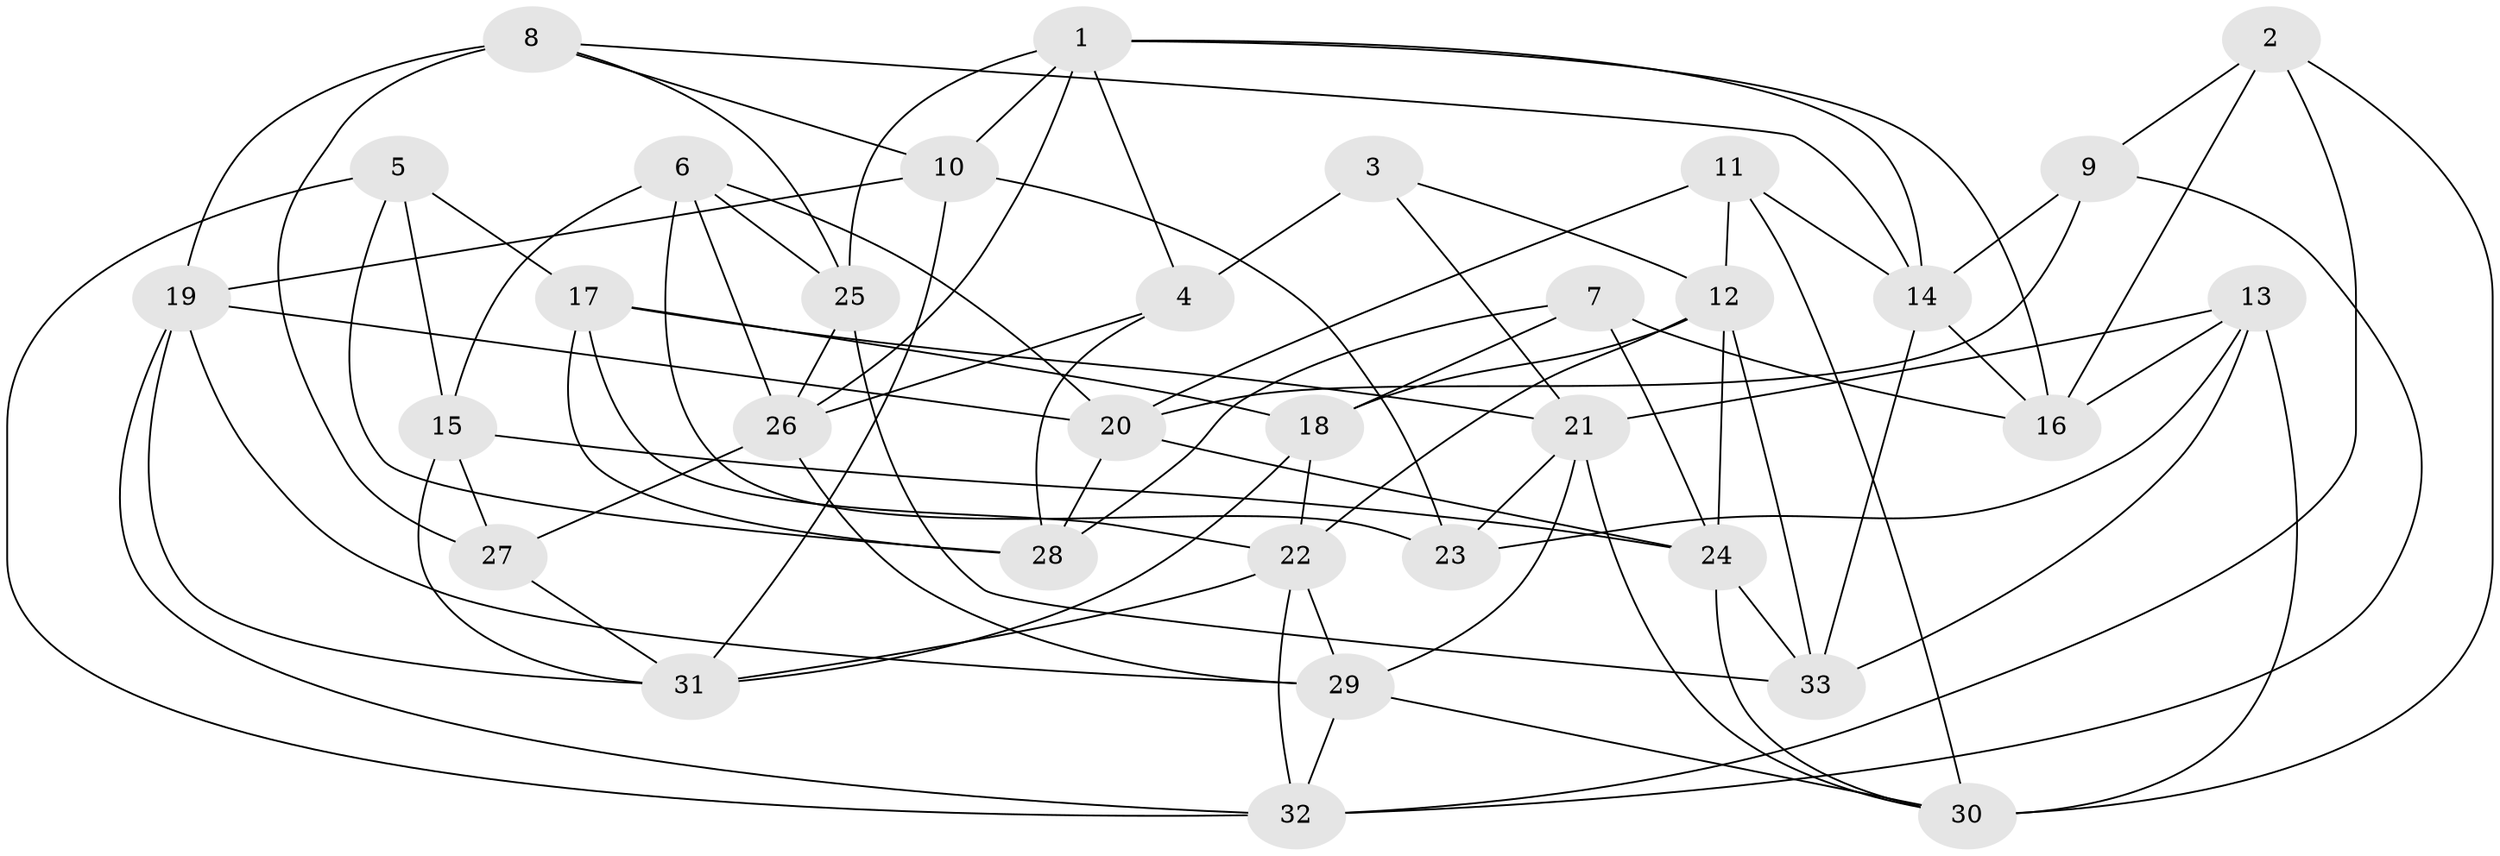 // original degree distribution, {4: 1.0}
// Generated by graph-tools (version 1.1) at 2025/02/03/09/25 03:02:58]
// undirected, 33 vertices, 84 edges
graph export_dot {
graph [start="1"]
  node [color=gray90,style=filled];
  1;
  2;
  3;
  4;
  5;
  6;
  7;
  8;
  9;
  10;
  11;
  12;
  13;
  14;
  15;
  16;
  17;
  18;
  19;
  20;
  21;
  22;
  23;
  24;
  25;
  26;
  27;
  28;
  29;
  30;
  31;
  32;
  33;
  1 -- 4 [weight=1.0];
  1 -- 10 [weight=1.0];
  1 -- 14 [weight=1.0];
  1 -- 16 [weight=1.0];
  1 -- 25 [weight=1.0];
  1 -- 26 [weight=1.0];
  2 -- 9 [weight=1.0];
  2 -- 16 [weight=1.0];
  2 -- 30 [weight=1.0];
  2 -- 32 [weight=1.0];
  3 -- 4 [weight=2.0];
  3 -- 12 [weight=1.0];
  3 -- 21 [weight=1.0];
  4 -- 26 [weight=1.0];
  4 -- 28 [weight=2.0];
  5 -- 15 [weight=1.0];
  5 -- 17 [weight=1.0];
  5 -- 28 [weight=1.0];
  5 -- 32 [weight=1.0];
  6 -- 15 [weight=1.0];
  6 -- 20 [weight=1.0];
  6 -- 23 [weight=2.0];
  6 -- 25 [weight=1.0];
  6 -- 26 [weight=1.0];
  7 -- 16 [weight=1.0];
  7 -- 18 [weight=1.0];
  7 -- 24 [weight=1.0];
  7 -- 28 [weight=1.0];
  8 -- 10 [weight=1.0];
  8 -- 14 [weight=1.0];
  8 -- 19 [weight=1.0];
  8 -- 25 [weight=1.0];
  8 -- 27 [weight=2.0];
  9 -- 14 [weight=1.0];
  9 -- 20 [weight=3.0];
  9 -- 32 [weight=1.0];
  10 -- 19 [weight=1.0];
  10 -- 23 [weight=2.0];
  10 -- 31 [weight=1.0];
  11 -- 12 [weight=1.0];
  11 -- 14 [weight=1.0];
  11 -- 20 [weight=1.0];
  11 -- 30 [weight=1.0];
  12 -- 18 [weight=1.0];
  12 -- 22 [weight=1.0];
  12 -- 24 [weight=1.0];
  12 -- 33 [weight=1.0];
  13 -- 16 [weight=2.0];
  13 -- 21 [weight=1.0];
  13 -- 23 [weight=1.0];
  13 -- 30 [weight=1.0];
  13 -- 33 [weight=1.0];
  14 -- 16 [weight=1.0];
  14 -- 33 [weight=1.0];
  15 -- 24 [weight=1.0];
  15 -- 27 [weight=2.0];
  15 -- 31 [weight=1.0];
  17 -- 18 [weight=2.0];
  17 -- 21 [weight=1.0];
  17 -- 22 [weight=1.0];
  17 -- 28 [weight=1.0];
  18 -- 22 [weight=1.0];
  18 -- 31 [weight=1.0];
  19 -- 20 [weight=1.0];
  19 -- 29 [weight=1.0];
  19 -- 31 [weight=1.0];
  19 -- 32 [weight=1.0];
  20 -- 24 [weight=1.0];
  20 -- 28 [weight=1.0];
  21 -- 23 [weight=1.0];
  21 -- 29 [weight=1.0];
  21 -- 30 [weight=1.0];
  22 -- 29 [weight=1.0];
  22 -- 31 [weight=1.0];
  22 -- 32 [weight=1.0];
  24 -- 30 [weight=1.0];
  24 -- 33 [weight=1.0];
  25 -- 26 [weight=1.0];
  25 -- 33 [weight=2.0];
  26 -- 27 [weight=1.0];
  26 -- 29 [weight=1.0];
  27 -- 31 [weight=1.0];
  29 -- 30 [weight=1.0];
  29 -- 32 [weight=1.0];
}
